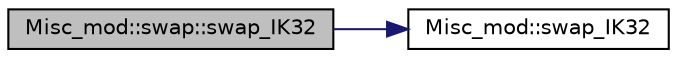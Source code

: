 digraph "Misc_mod::swap::swap_IK32"
{
 // LATEX_PDF_SIZE
  edge [fontname="Helvetica",fontsize="10",labelfontname="Helvetica",labelfontsize="10"];
  node [fontname="Helvetica",fontsize="10",shape=record];
  rankdir="LR";
  Node1 [label="Misc_mod::swap::swap_IK32",height=0.2,width=0.4,color="black", fillcolor="grey75", style="filled", fontcolor="black",tooltip=" "];
  Node1 -> Node2 [color="midnightblue",fontsize="10",style="solid",fontname="Helvetica"];
  Node2 [label="Misc_mod::swap_IK32",height=0.2,width=0.4,color="black", fillcolor="white", style="filled",URL="$namespaceMisc__mod.html#a2a664f93c6ae363347a0fd1af4f4a1ba",tooltip=" "];
}
